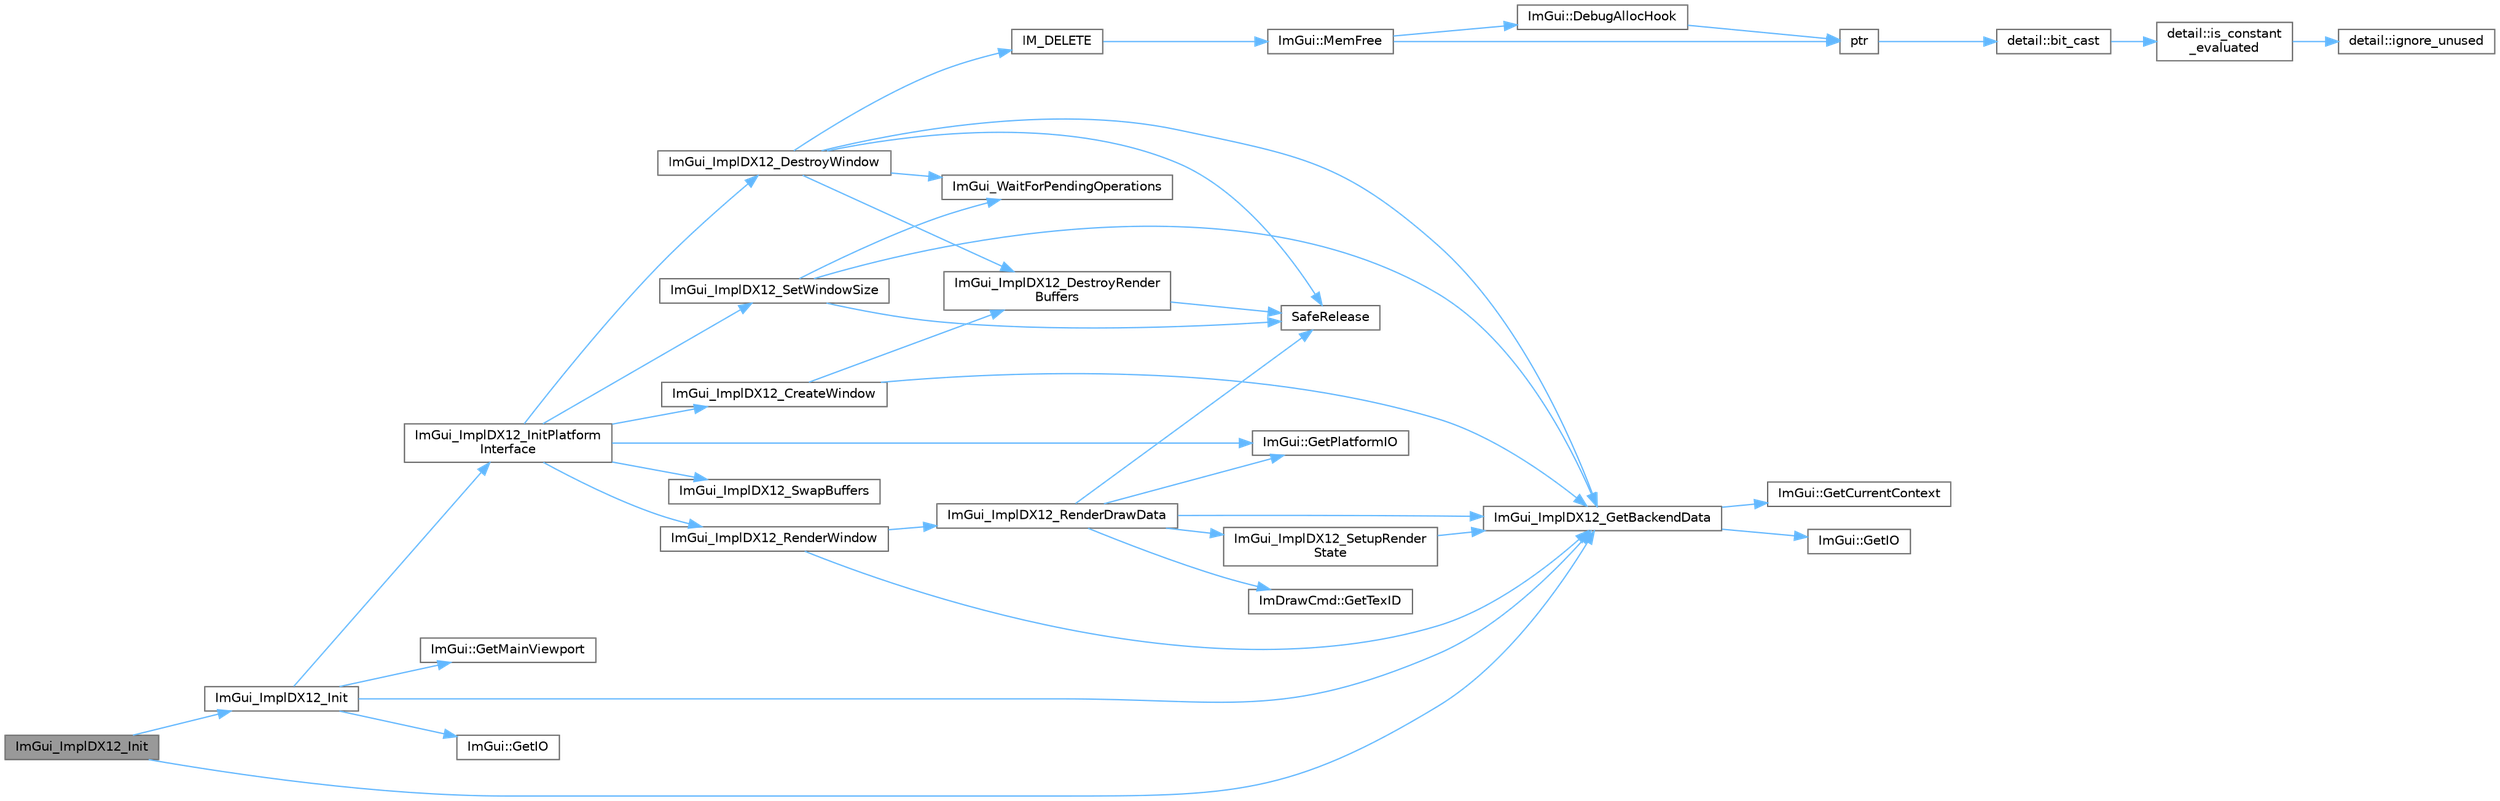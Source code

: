 digraph "ImGui_ImplDX12_Init"
{
 // LATEX_PDF_SIZE
  bgcolor="transparent";
  edge [fontname=Helvetica,fontsize=10,labelfontname=Helvetica,labelfontsize=10];
  node [fontname=Helvetica,fontsize=10,shape=box,height=0.2,width=0.4];
  rankdir="LR";
  Node1 [id="Node000001",label="ImGui_ImplDX12_Init",height=0.2,width=0.4,color="gray40", fillcolor="grey60", style="filled", fontcolor="black",tooltip=" "];
  Node1 -> Node2 [id="edge41_Node000001_Node000002",color="steelblue1",style="solid",tooltip=" "];
  Node2 [id="Node000002",label="ImGui_ImplDX12_GetBackendData",height=0.2,width=0.4,color="grey40", fillcolor="white", style="filled",URL="$imgui__impl__dx12_8cpp.html#a14167df5e99c1e9c9e305aedc82599f2",tooltip=" "];
  Node2 -> Node3 [id="edge42_Node000002_Node000003",color="steelblue1",style="solid",tooltip=" "];
  Node3 [id="Node000003",label="ImGui::GetCurrentContext",height=0.2,width=0.4,color="grey40", fillcolor="white", style="filled",URL="$namespace_im_gui.html#af557a6de5538099a0f6047eb994bbf42",tooltip=" "];
  Node2 -> Node4 [id="edge43_Node000002_Node000004",color="steelblue1",style="solid",tooltip=" "];
  Node4 [id="Node000004",label="ImGui::GetIO",height=0.2,width=0.4,color="grey40", fillcolor="white", style="filled",URL="$namespace_im_gui.html#a7dea7d0530868f078324f14a308f0c3c",tooltip=" "];
  Node1 -> Node5 [id="edge44_Node000001_Node000005",color="steelblue1",style="solid",tooltip=" "];
  Node5 [id="Node000005",label="ImGui_ImplDX12_Init",height=0.2,width=0.4,color="grey40", fillcolor="white", style="filled",URL="$imgui__impl__dx12_8cpp.html#ae17e6eca65e754d9174ef39773bdde5e",tooltip=" "];
  Node5 -> Node6 [id="edge45_Node000005_Node000006",color="steelblue1",style="solid",tooltip=" "];
  Node6 [id="Node000006",label="ImGui::GetIO",height=0.2,width=0.4,color="grey40", fillcolor="white", style="filled",URL="$namespace_im_gui.html#a3179e560812f878f3961ce803a5d9302",tooltip=" "];
  Node5 -> Node7 [id="edge46_Node000005_Node000007",color="steelblue1",style="solid",tooltip=" "];
  Node7 [id="Node000007",label="ImGui::GetMainViewport",height=0.2,width=0.4,color="grey40", fillcolor="white", style="filled",URL="$namespace_im_gui.html#a7bf620af1d66ee7d7b06701894d23e60",tooltip=" "];
  Node5 -> Node2 [id="edge47_Node000005_Node000002",color="steelblue1",style="solid",tooltip=" "];
  Node5 -> Node8 [id="edge48_Node000005_Node000008",color="steelblue1",style="solid",tooltip=" "];
  Node8 [id="Node000008",label="ImGui_ImplDX12_InitPlatform\lInterface",height=0.2,width=0.4,color="grey40", fillcolor="white", style="filled",URL="$imgui__impl__dx12_8cpp.html#ae10f385966edb4d7f2120fbdc7882a18",tooltip=" "];
  Node8 -> Node9 [id="edge49_Node000008_Node000009",color="steelblue1",style="solid",tooltip=" "];
  Node9 [id="Node000009",label="ImGui::GetPlatformIO",height=0.2,width=0.4,color="grey40", fillcolor="white", style="filled",URL="$namespace_im_gui.html#a3edc2b6129cbf1e8d247c6d03c344065",tooltip=" "];
  Node8 -> Node10 [id="edge50_Node000008_Node000010",color="steelblue1",style="solid",tooltip=" "];
  Node10 [id="Node000010",label="ImGui_ImplDX12_CreateWindow",height=0.2,width=0.4,color="grey40", fillcolor="white", style="filled",URL="$imgui__impl__dx12_8cpp.html#a3c2a1c078e15a5f7faf67f5553a39321",tooltip=" "];
  Node10 -> Node11 [id="edge51_Node000010_Node000011",color="steelblue1",style="solid",tooltip=" "];
  Node11 [id="Node000011",label="ImGui_ImplDX12_DestroyRender\lBuffers",height=0.2,width=0.4,color="grey40", fillcolor="white", style="filled",URL="$imgui__impl__dx12_8cpp.html#a3645279d0d7e97ae8baab3594738cf63",tooltip=" "];
  Node11 -> Node12 [id="edge52_Node000011_Node000012",color="steelblue1",style="solid",tooltip=" "];
  Node12 [id="Node000012",label="SafeRelease",height=0.2,width=0.4,color="grey40", fillcolor="white", style="filled",URL="$imgui__impl__dx12_8cpp.html#a1b7b2cbda67e86c4835baedc87d17f7b",tooltip=" "];
  Node10 -> Node2 [id="edge53_Node000010_Node000002",color="steelblue1",style="solid",tooltip=" "];
  Node8 -> Node13 [id="edge54_Node000008_Node000013",color="steelblue1",style="solid",tooltip=" "];
  Node13 [id="Node000013",label="ImGui_ImplDX12_DestroyWindow",height=0.2,width=0.4,color="grey40", fillcolor="white", style="filled",URL="$imgui__impl__dx12_8cpp.html#aefaa35aa45a88809aacc94086a41583a",tooltip=" "];
  Node13 -> Node14 [id="edge55_Node000013_Node000014",color="steelblue1",style="solid",tooltip=" "];
  Node14 [id="Node000014",label="IM_DELETE",height=0.2,width=0.4,color="grey40", fillcolor="white", style="filled",URL="$imgui_8h.html#a3c856832c3fe1da8767a9353da3707e1",tooltip=" "];
  Node14 -> Node15 [id="edge56_Node000014_Node000015",color="steelblue1",style="solid",tooltip=" "];
  Node15 [id="Node000015",label="ImGui::MemFree",height=0.2,width=0.4,color="grey40", fillcolor="white", style="filled",URL="$namespace_im_gui.html#a269ec695c6e722ec3da85dae37f0675d",tooltip=" "];
  Node15 -> Node16 [id="edge57_Node000015_Node000016",color="steelblue1",style="solid",tooltip=" "];
  Node16 [id="Node000016",label="ImGui::DebugAllocHook",height=0.2,width=0.4,color="grey40", fillcolor="white", style="filled",URL="$namespace_im_gui.html#af81dc8d88fa2e5d0996163993f90ccf8",tooltip=" "];
  Node16 -> Node17 [id="edge58_Node000016_Node000017",color="steelblue1",style="solid",tooltip=" "];
  Node17 [id="Node000017",label="ptr",height=0.2,width=0.4,color="grey40", fillcolor="white", style="filled",URL="$spdlog_2include_2spdlog_2fmt_2bundled_2format_8h.html#adb6e274f8eb0b74b2865215e1b49c535",tooltip=" "];
  Node17 -> Node18 [id="edge59_Node000017_Node000018",color="steelblue1",style="solid",tooltip=" "];
  Node18 [id="Node000018",label="detail::bit_cast",height=0.2,width=0.4,color="grey40", fillcolor="white", style="filled",URL="$namespacedetail.html#a13855d666ae097f8d0343395183e3b47",tooltip=" "];
  Node18 -> Node19 [id="edge60_Node000018_Node000019",color="steelblue1",style="solid",tooltip=" "];
  Node19 [id="Node000019",label="detail::is_constant\l_evaluated",height=0.2,width=0.4,color="grey40", fillcolor="white", style="filled",URL="$namespacedetail.html#a75ed2634319883d038944529dbb954e2",tooltip=" "];
  Node19 -> Node20 [id="edge61_Node000019_Node000020",color="steelblue1",style="solid",tooltip=" "];
  Node20 [id="Node000020",label="detail::ignore_unused",height=0.2,width=0.4,color="grey40", fillcolor="white", style="filled",URL="$namespacedetail.html#a1fe84ebaf96215ce0665d95b3124c2df",tooltip=" "];
  Node15 -> Node17 [id="edge62_Node000015_Node000017",color="steelblue1",style="solid",tooltip=" "];
  Node13 -> Node11 [id="edge63_Node000013_Node000011",color="steelblue1",style="solid",tooltip=" "];
  Node13 -> Node2 [id="edge64_Node000013_Node000002",color="steelblue1",style="solid",tooltip=" "];
  Node13 -> Node21 [id="edge65_Node000013_Node000021",color="steelblue1",style="solid",tooltip=" "];
  Node21 [id="Node000021",label="ImGui_WaitForPendingOperations",height=0.2,width=0.4,color="grey40", fillcolor="white", style="filled",URL="$imgui__impl__dx12_8cpp.html#aa9c74c6fa0734e5875113d7d12269322",tooltip=" "];
  Node13 -> Node12 [id="edge66_Node000013_Node000012",color="steelblue1",style="solid",tooltip=" "];
  Node8 -> Node22 [id="edge67_Node000008_Node000022",color="steelblue1",style="solid",tooltip=" "];
  Node22 [id="Node000022",label="ImGui_ImplDX12_RenderWindow",height=0.2,width=0.4,color="grey40", fillcolor="white", style="filled",URL="$imgui__impl__dx12_8cpp.html#a69e2c055a33b7ee28662f0970e721bb3",tooltip=" "];
  Node22 -> Node2 [id="edge68_Node000022_Node000002",color="steelblue1",style="solid",tooltip=" "];
  Node22 -> Node23 [id="edge69_Node000022_Node000023",color="steelblue1",style="solid",tooltip=" "];
  Node23 [id="Node000023",label="ImGui_ImplDX12_RenderDrawData",height=0.2,width=0.4,color="grey40", fillcolor="white", style="filled",URL="$imgui__impl__dx12_8cpp.html#a823d8bc2e350a998ec96894eb0e8f9bf",tooltip=" "];
  Node23 -> Node9 [id="edge70_Node000023_Node000009",color="steelblue1",style="solid",tooltip=" "];
  Node23 -> Node24 [id="edge71_Node000023_Node000024",color="steelblue1",style="solid",tooltip=" "];
  Node24 [id="Node000024",label="ImDrawCmd::GetTexID",height=0.2,width=0.4,color="grey40", fillcolor="white", style="filled",URL="$struct_im_draw_cmd.html#a8ba7df6d136db6e33d850acc9291224f",tooltip=" "];
  Node23 -> Node2 [id="edge72_Node000023_Node000002",color="steelblue1",style="solid",tooltip=" "];
  Node23 -> Node25 [id="edge73_Node000023_Node000025",color="steelblue1",style="solid",tooltip=" "];
  Node25 [id="Node000025",label="ImGui_ImplDX12_SetupRender\lState",height=0.2,width=0.4,color="grey40", fillcolor="white", style="filled",URL="$imgui__impl__dx12_8cpp.html#aab832d7d51c9c45255510844d489482e",tooltip=" "];
  Node25 -> Node2 [id="edge74_Node000025_Node000002",color="steelblue1",style="solid",tooltip=" "];
  Node23 -> Node12 [id="edge75_Node000023_Node000012",color="steelblue1",style="solid",tooltip=" "];
  Node8 -> Node26 [id="edge76_Node000008_Node000026",color="steelblue1",style="solid",tooltip=" "];
  Node26 [id="Node000026",label="ImGui_ImplDX12_SetWindowSize",height=0.2,width=0.4,color="grey40", fillcolor="white", style="filled",URL="$imgui__impl__dx12_8cpp.html#a47d264c268519989915166e6d589ceb6",tooltip=" "];
  Node26 -> Node2 [id="edge77_Node000026_Node000002",color="steelblue1",style="solid",tooltip=" "];
  Node26 -> Node21 [id="edge78_Node000026_Node000021",color="steelblue1",style="solid",tooltip=" "];
  Node26 -> Node12 [id="edge79_Node000026_Node000012",color="steelblue1",style="solid",tooltip=" "];
  Node8 -> Node27 [id="edge80_Node000008_Node000027",color="steelblue1",style="solid",tooltip=" "];
  Node27 [id="Node000027",label="ImGui_ImplDX12_SwapBuffers",height=0.2,width=0.4,color="grey40", fillcolor="white", style="filled",URL="$imgui__impl__dx12_8cpp.html#a8ae127ab88f984ad15026f8071adf2c9",tooltip=" "];
}
